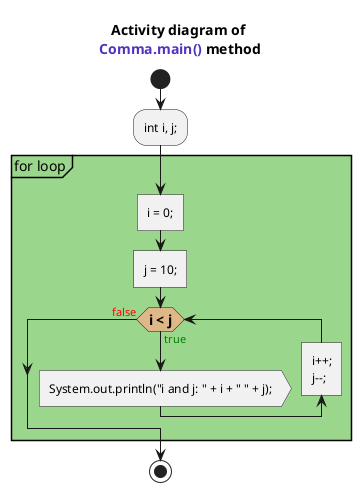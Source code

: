 @startuml
skinparam Activity {
    FontSize 12
    
    Diamond {
        LineColor yellow
        BackgroundColor burlywood
        FontSize 14
        FontStyle bold
    }
}

skinparam Partition {
    BorderColor<<invisible>> none
    FontColor<<invisible>> none
}
title Activity diagram of \n<font name=monospace><color #5132be>Comma.main()</color></font> method

start

:int i, j;;

partition #9bd68d for loop {
    :i = 0;; <<task>>
    :j = 10;; <<task>>
    while(i < j) is (<color:green>true)
        :System.out.println("i and j: " + i + " " + j);; <<output>>
        backward:i++;\nj--;; <<task>>
    endwhile (<color:red>false)
}

stop
@enduml